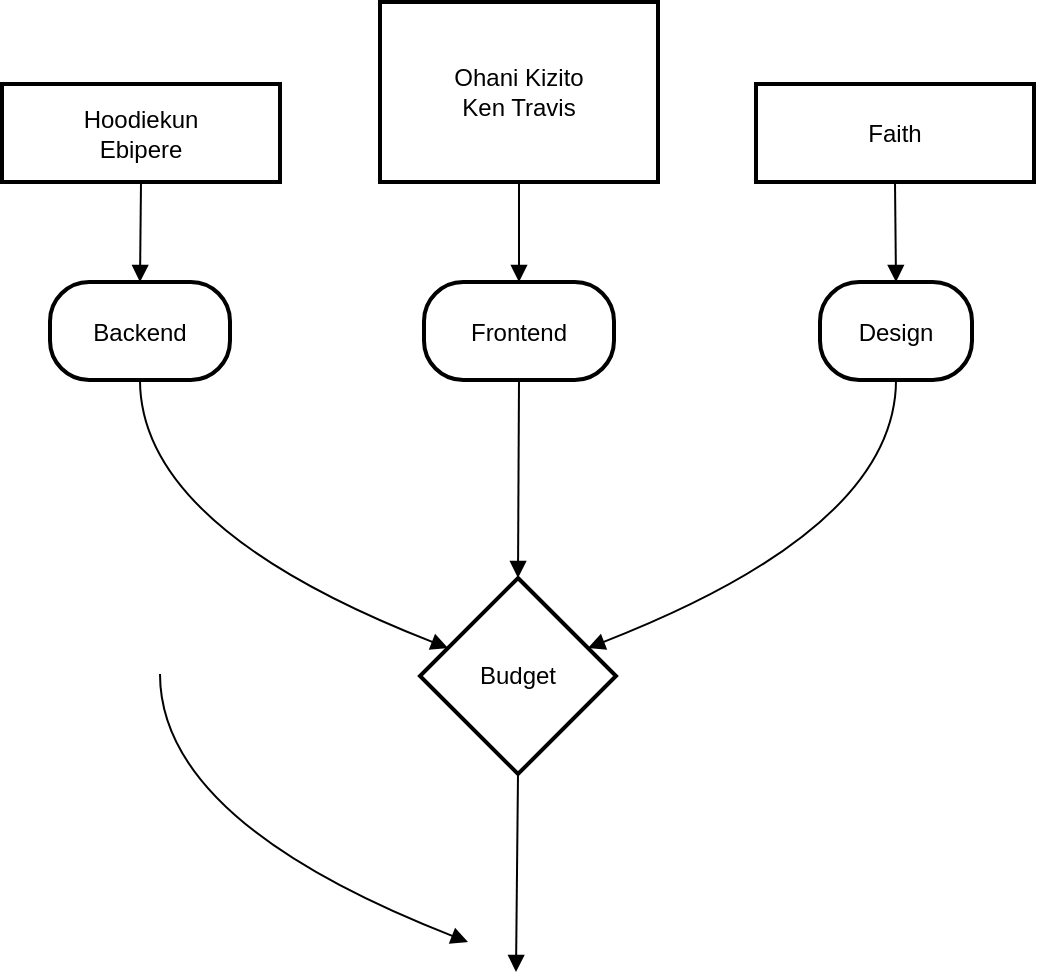 <mxfile version="24.7.17">
  <diagram name="Page-1" id="KkQRvmsAqdtbCritNfgq">
    <mxGraphModel dx="1272" dy="852" grid="1" gridSize="10" guides="1" tooltips="1" connect="1" arrows="1" fold="1" page="1" pageScale="1" pageWidth="850" pageHeight="1100" math="0" shadow="0">
      <root>
        <mxCell id="0" />
        <mxCell id="1" parent="0" />
        <mxCell id="4" value="Hoodiekun&#xa;Ebipere" style="whiteSpace=wrap;strokeWidth=2;" parent="1" vertex="1">
          <mxGeometry x="43" y="121" width="139" height="49" as="geometry" />
        </mxCell>
        <mxCell id="5" value="Backend" style="rounded=1;arcSize=40;strokeWidth=2" parent="1" vertex="1">
          <mxGeometry x="67" y="220" width="90" height="49" as="geometry" />
        </mxCell>
        <mxCell id="6" value="Ohani Kizito&#xa;Ken Travis" style="whiteSpace=wrap;strokeWidth=2;" parent="1" vertex="1">
          <mxGeometry x="232" y="80" width="139" height="90" as="geometry" />
        </mxCell>
        <mxCell id="7" value="Frontend" style="rounded=1;arcSize=40;strokeWidth=2" parent="1" vertex="1">
          <mxGeometry x="254" y="220" width="95" height="49" as="geometry" />
        </mxCell>
        <mxCell id="8" value="Faith" style="whiteSpace=wrap;strokeWidth=2;" parent="1" vertex="1">
          <mxGeometry x="420" y="121" width="139" height="49" as="geometry" />
        </mxCell>
        <mxCell id="9" value="Design" style="rounded=1;arcSize=40;strokeWidth=2" parent="1" vertex="1">
          <mxGeometry x="452" y="220" width="76" height="49" as="geometry" />
        </mxCell>
        <mxCell id="10" value="Budget" style="rhombus;strokeWidth=2;whiteSpace=wrap;" parent="1" vertex="1">
          <mxGeometry x="252" y="368" width="98" height="98" as="geometry" />
        </mxCell>
        <mxCell id="11" value="" style="curved=1;startArrow=none;endArrow=block;exitX=0.5;exitY=0.99;entryX=0.5;entryY=-0.01;" parent="1" source="4" target="5" edge="1">
          <mxGeometry relative="1" as="geometry">
            <Array as="points" />
          </mxGeometry>
        </mxCell>
        <mxCell id="12" value="" style="curved=1;startArrow=none;endArrow=block;exitX=0.5;exitY=0.99;entryX=0.5;entryY=-0.01;" parent="1" source="6" target="7" edge="1">
          <mxGeometry relative="1" as="geometry">
            <Array as="points" />
          </mxGeometry>
        </mxCell>
        <mxCell id="13" value="" style="curved=1;startArrow=none;endArrow=block;exitX=0.5;exitY=0.99;entryX=0.5;entryY=-0.01;" parent="1" source="8" target="9" edge="1">
          <mxGeometry relative="1" as="geometry">
            <Array as="points" />
          </mxGeometry>
        </mxCell>
        <mxCell id="14" value="" style="curved=1;startArrow=none;endArrow=block;exitX=0.5;exitY=0.98;entryX=0;entryY=0.3;" parent="1" source="5" target="10" edge="1">
          <mxGeometry relative="1" as="geometry">
            <Array as="points">
              <mxPoint x="112" y="343" />
            </Array>
          </mxGeometry>
        </mxCell>
        <mxCell id="15" value="" style="curved=1;startArrow=none;endArrow=block;exitX=0.5;exitY=0.98;entryX=0.5;entryY=0;" parent="1" source="7" target="10" edge="1">
          <mxGeometry relative="1" as="geometry">
            <Array as="points" />
          </mxGeometry>
        </mxCell>
        <mxCell id="16" value="" style="curved=1;startArrow=none;endArrow=block;exitX=0.5;exitY=0.98;entryX=1;entryY=0.3;" parent="1" source="9" target="10" edge="1">
          <mxGeometry relative="1" as="geometry">
            <Array as="points">
              <mxPoint x="490" y="343" />
            </Array>
          </mxGeometry>
        </mxCell>
        <mxCell id="-9A50GmoPuMW5EjJNELf-16" value="" style="curved=1;startArrow=none;endArrow=block;exitX=0.5;exitY=0.98;entryX=0.5;entryY=0;" edge="1" parent="1">
          <mxGeometry relative="1" as="geometry">
            <Array as="points" />
            <mxPoint x="301" y="466" as="sourcePoint" />
            <mxPoint x="300" y="565" as="targetPoint" />
          </mxGeometry>
        </mxCell>
        <mxCell id="-9A50GmoPuMW5EjJNELf-18" value="" style="curved=1;startArrow=none;endArrow=block;exitX=0.5;exitY=0.98;entryX=0;entryY=0.3;" edge="1" parent="1">
          <mxGeometry relative="1" as="geometry">
            <Array as="points">
              <mxPoint x="122" y="490" />
            </Array>
            <mxPoint x="122" y="416" as="sourcePoint" />
            <mxPoint x="276" y="550" as="targetPoint" />
          </mxGeometry>
        </mxCell>
      </root>
    </mxGraphModel>
  </diagram>
</mxfile>
